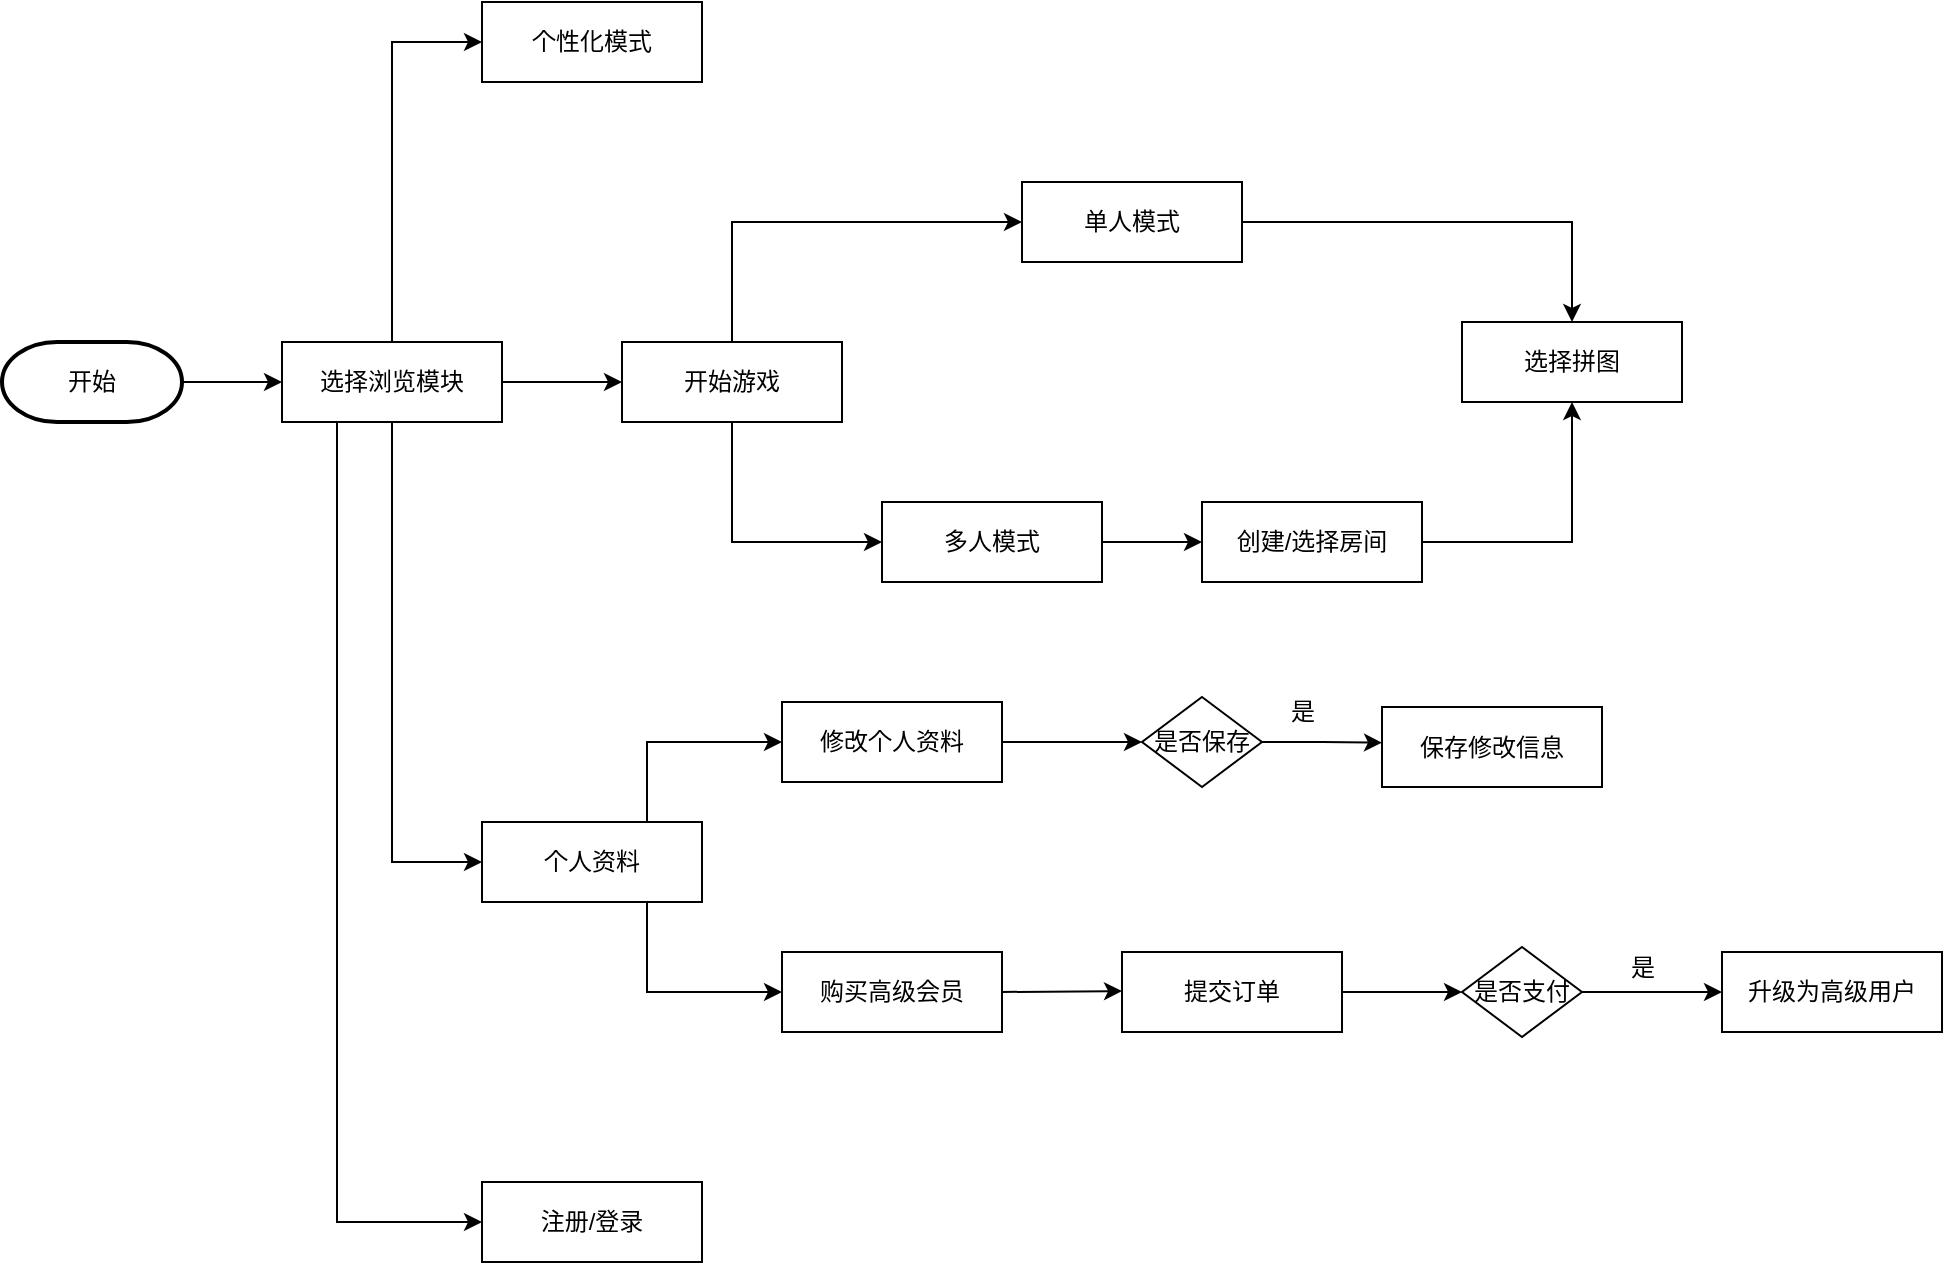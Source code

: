 <mxfile version="24.4.14" type="github">
  <diagram name="第 1 页" id="J0EsarE4Onqa_ZG5Tu-q">
    <mxGraphModel dx="838" dy="540" grid="1" gridSize="10" guides="1" tooltips="1" connect="1" arrows="1" fold="1" page="1" pageScale="1" pageWidth="827" pageHeight="1169" math="0" shadow="0">
      <root>
        <mxCell id="0" />
        <mxCell id="1" parent="0" />
        <mxCell id="EIHMiiQ0xbYd-bG4uxIF-5" style="edgeStyle=orthogonalEdgeStyle;rounded=0;orthogonalLoop=1;jettySize=auto;html=1;exitX=1;exitY=0.5;exitDx=0;exitDy=0;exitPerimeter=0;entryX=0;entryY=0.5;entryDx=0;entryDy=0;" edge="1" parent="1" source="EIHMiiQ0xbYd-bG4uxIF-2" target="EIHMiiQ0xbYd-bG4uxIF-3">
          <mxGeometry relative="1" as="geometry" />
        </mxCell>
        <mxCell id="EIHMiiQ0xbYd-bG4uxIF-2" value="开始" style="strokeWidth=2;html=1;shape=mxgraph.flowchart.terminator;whiteSpace=wrap;" vertex="1" parent="1">
          <mxGeometry x="40" y="260" width="90" height="40" as="geometry" />
        </mxCell>
        <mxCell id="EIHMiiQ0xbYd-bG4uxIF-19" style="edgeStyle=orthogonalEdgeStyle;rounded=0;orthogonalLoop=1;jettySize=auto;html=1;exitX=0.5;exitY=1;exitDx=0;exitDy=0;entryX=0;entryY=0.5;entryDx=0;entryDy=0;" edge="1" parent="1" source="EIHMiiQ0xbYd-bG4uxIF-3" target="EIHMiiQ0xbYd-bG4uxIF-10">
          <mxGeometry relative="1" as="geometry" />
        </mxCell>
        <mxCell id="EIHMiiQ0xbYd-bG4uxIF-21" style="edgeStyle=orthogonalEdgeStyle;rounded=0;orthogonalLoop=1;jettySize=auto;html=1;exitX=0.5;exitY=0;exitDx=0;exitDy=0;entryX=0;entryY=0.5;entryDx=0;entryDy=0;" edge="1" parent="1" source="EIHMiiQ0xbYd-bG4uxIF-3" target="EIHMiiQ0xbYd-bG4uxIF-9">
          <mxGeometry relative="1" as="geometry" />
        </mxCell>
        <mxCell id="EIHMiiQ0xbYd-bG4uxIF-78" style="edgeStyle=orthogonalEdgeStyle;rounded=0;orthogonalLoop=1;jettySize=auto;html=1;exitX=0.25;exitY=1;exitDx=0;exitDy=0;entryX=0;entryY=0.5;entryDx=0;entryDy=0;" edge="1" parent="1" source="EIHMiiQ0xbYd-bG4uxIF-3" target="EIHMiiQ0xbYd-bG4uxIF-77">
          <mxGeometry relative="1" as="geometry" />
        </mxCell>
        <mxCell id="EIHMiiQ0xbYd-bG4uxIF-3" value="选择浏览模块" style="rounded=0;whiteSpace=wrap;html=1;" vertex="1" parent="1">
          <mxGeometry x="180" y="260" width="110" height="40" as="geometry" />
        </mxCell>
        <mxCell id="EIHMiiQ0xbYd-bG4uxIF-9" value="个性化模式" style="rounded=0;whiteSpace=wrap;html=1;" vertex="1" parent="1">
          <mxGeometry x="280" y="90" width="110" height="40" as="geometry" />
        </mxCell>
        <mxCell id="EIHMiiQ0xbYd-bG4uxIF-35" style="edgeStyle=orthogonalEdgeStyle;rounded=0;orthogonalLoop=1;jettySize=auto;html=1;exitX=0.75;exitY=0;exitDx=0;exitDy=0;entryX=0;entryY=0.5;entryDx=0;entryDy=0;" edge="1" parent="1" source="EIHMiiQ0xbYd-bG4uxIF-10" target="EIHMiiQ0xbYd-bG4uxIF-33">
          <mxGeometry relative="1" as="geometry" />
        </mxCell>
        <mxCell id="EIHMiiQ0xbYd-bG4uxIF-36" style="edgeStyle=orthogonalEdgeStyle;rounded=0;orthogonalLoop=1;jettySize=auto;html=1;exitX=0.75;exitY=1;exitDx=0;exitDy=0;entryX=0;entryY=0.5;entryDx=0;entryDy=0;" edge="1" parent="1" source="EIHMiiQ0xbYd-bG4uxIF-10" target="EIHMiiQ0xbYd-bG4uxIF-34">
          <mxGeometry relative="1" as="geometry" />
        </mxCell>
        <mxCell id="EIHMiiQ0xbYd-bG4uxIF-10" value="个人资料" style="rounded=0;whiteSpace=wrap;html=1;" vertex="1" parent="1">
          <mxGeometry x="280" y="500" width="110" height="40" as="geometry" />
        </mxCell>
        <mxCell id="EIHMiiQ0xbYd-bG4uxIF-24" value="" style="edgeStyle=orthogonalEdgeStyle;rounded=0;orthogonalLoop=1;jettySize=auto;html=1;exitX=1;exitY=0.5;exitDx=0;exitDy=0;" edge="1" parent="1" source="EIHMiiQ0xbYd-bG4uxIF-3" target="EIHMiiQ0xbYd-bG4uxIF-23">
          <mxGeometry relative="1" as="geometry">
            <mxPoint x="360" y="280.316" as="targetPoint" />
            <mxPoint x="270" y="280" as="sourcePoint" />
          </mxGeometry>
        </mxCell>
        <mxCell id="EIHMiiQ0xbYd-bG4uxIF-29" style="edgeStyle=orthogonalEdgeStyle;rounded=0;orthogonalLoop=1;jettySize=auto;html=1;exitX=0.5;exitY=0;exitDx=0;exitDy=0;entryX=0;entryY=0.5;entryDx=0;entryDy=0;" edge="1" parent="1" source="EIHMiiQ0xbYd-bG4uxIF-23" target="EIHMiiQ0xbYd-bG4uxIF-27">
          <mxGeometry relative="1" as="geometry" />
        </mxCell>
        <mxCell id="EIHMiiQ0xbYd-bG4uxIF-31" style="edgeStyle=orthogonalEdgeStyle;rounded=0;orthogonalLoop=1;jettySize=auto;html=1;exitX=0.5;exitY=1;exitDx=0;exitDy=0;entryX=0;entryY=0.5;entryDx=0;entryDy=0;" edge="1" parent="1" source="EIHMiiQ0xbYd-bG4uxIF-23" target="EIHMiiQ0xbYd-bG4uxIF-28">
          <mxGeometry relative="1" as="geometry" />
        </mxCell>
        <mxCell id="EIHMiiQ0xbYd-bG4uxIF-23" value="开始游戏" style="rounded=0;whiteSpace=wrap;html=1;" vertex="1" parent="1">
          <mxGeometry x="350" y="260" width="110" height="40" as="geometry" />
        </mxCell>
        <mxCell id="EIHMiiQ0xbYd-bG4uxIF-74" style="edgeStyle=orthogonalEdgeStyle;rounded=0;orthogonalLoop=1;jettySize=auto;html=1;exitX=1;exitY=0.5;exitDx=0;exitDy=0;entryX=0.5;entryY=0;entryDx=0;entryDy=0;" edge="1" parent="1" source="EIHMiiQ0xbYd-bG4uxIF-27" target="EIHMiiQ0xbYd-bG4uxIF-73">
          <mxGeometry relative="1" as="geometry" />
        </mxCell>
        <mxCell id="EIHMiiQ0xbYd-bG4uxIF-27" value="单人模式" style="rounded=0;whiteSpace=wrap;html=1;" vertex="1" parent="1">
          <mxGeometry x="550" y="180" width="110" height="40" as="geometry" />
        </mxCell>
        <mxCell id="EIHMiiQ0xbYd-bG4uxIF-71" style="edgeStyle=orthogonalEdgeStyle;rounded=0;orthogonalLoop=1;jettySize=auto;html=1;exitX=1;exitY=0.5;exitDx=0;exitDy=0;entryX=0;entryY=0.5;entryDx=0;entryDy=0;" edge="1" parent="1" source="EIHMiiQ0xbYd-bG4uxIF-28" target="EIHMiiQ0xbYd-bG4uxIF-70">
          <mxGeometry relative="1" as="geometry" />
        </mxCell>
        <mxCell id="EIHMiiQ0xbYd-bG4uxIF-28" value="多人模式" style="rounded=0;whiteSpace=wrap;html=1;" vertex="1" parent="1">
          <mxGeometry x="480" y="340" width="110" height="40" as="geometry" />
        </mxCell>
        <mxCell id="EIHMiiQ0xbYd-bG4uxIF-38" style="edgeStyle=orthogonalEdgeStyle;rounded=0;orthogonalLoop=1;jettySize=auto;html=1;exitX=1;exitY=0.5;exitDx=0;exitDy=0;entryX=0;entryY=0.5;entryDx=0;entryDy=0;" edge="1" parent="1" source="EIHMiiQ0xbYd-bG4uxIF-33" target="EIHMiiQ0xbYd-bG4uxIF-37">
          <mxGeometry relative="1" as="geometry" />
        </mxCell>
        <mxCell id="EIHMiiQ0xbYd-bG4uxIF-33" value="修改个人资料" style="rounded=0;whiteSpace=wrap;html=1;" vertex="1" parent="1">
          <mxGeometry x="430" y="440" width="110" height="40" as="geometry" />
        </mxCell>
        <mxCell id="EIHMiiQ0xbYd-bG4uxIF-48" style="edgeStyle=orthogonalEdgeStyle;rounded=0;orthogonalLoop=1;jettySize=auto;html=1;exitX=1;exitY=0.5;exitDx=0;exitDy=0;" edge="1" parent="1" source="EIHMiiQ0xbYd-bG4uxIF-34">
          <mxGeometry relative="1" as="geometry">
            <mxPoint x="600" y="584.526" as="targetPoint" />
          </mxGeometry>
        </mxCell>
        <mxCell id="EIHMiiQ0xbYd-bG4uxIF-34" value="购买高级会员" style="rounded=0;whiteSpace=wrap;html=1;" vertex="1" parent="1">
          <mxGeometry x="430" y="565" width="110" height="40" as="geometry" />
        </mxCell>
        <mxCell id="EIHMiiQ0xbYd-bG4uxIF-41" style="edgeStyle=orthogonalEdgeStyle;rounded=0;orthogonalLoop=1;jettySize=auto;html=1;exitX=1;exitY=0.5;exitDx=0;exitDy=0;" edge="1" parent="1" source="EIHMiiQ0xbYd-bG4uxIF-37">
          <mxGeometry relative="1" as="geometry">
            <mxPoint x="730" y="460.316" as="targetPoint" />
          </mxGeometry>
        </mxCell>
        <mxCell id="EIHMiiQ0xbYd-bG4uxIF-37" value="是否保存" style="rhombus;whiteSpace=wrap;html=1;" vertex="1" parent="1">
          <mxGeometry x="610" y="437.5" width="60" height="45" as="geometry" />
        </mxCell>
        <mxCell id="EIHMiiQ0xbYd-bG4uxIF-42" value="是" style="text;html=1;align=center;verticalAlign=middle;resizable=0;points=[];autosize=1;strokeColor=none;fillColor=none;" vertex="1" parent="1">
          <mxGeometry x="670" y="430" width="40" height="30" as="geometry" />
        </mxCell>
        <mxCell id="EIHMiiQ0xbYd-bG4uxIF-44" value="保存修改信息" style="rounded=0;whiteSpace=wrap;html=1;" vertex="1" parent="1">
          <mxGeometry x="730" y="442.5" width="110" height="40" as="geometry" />
        </mxCell>
        <mxCell id="EIHMiiQ0xbYd-bG4uxIF-55" style="edgeStyle=orthogonalEdgeStyle;rounded=0;orthogonalLoop=1;jettySize=auto;html=1;exitX=1;exitY=0.5;exitDx=0;exitDy=0;entryX=0;entryY=0.5;entryDx=0;entryDy=0;" edge="1" parent="1" source="EIHMiiQ0xbYd-bG4uxIF-49" target="EIHMiiQ0xbYd-bG4uxIF-52">
          <mxGeometry relative="1" as="geometry" />
        </mxCell>
        <mxCell id="EIHMiiQ0xbYd-bG4uxIF-49" value="提交订单" style="rounded=0;whiteSpace=wrap;html=1;" vertex="1" parent="1">
          <mxGeometry x="600" y="565" width="110" height="40" as="geometry" />
        </mxCell>
        <mxCell id="EIHMiiQ0xbYd-bG4uxIF-60" style="edgeStyle=orthogonalEdgeStyle;rounded=0;orthogonalLoop=1;jettySize=auto;html=1;exitX=1;exitY=0.5;exitDx=0;exitDy=0;entryX=0;entryY=0.5;entryDx=0;entryDy=0;" edge="1" parent="1" source="EIHMiiQ0xbYd-bG4uxIF-52" target="EIHMiiQ0xbYd-bG4uxIF-58">
          <mxGeometry relative="1" as="geometry" />
        </mxCell>
        <mxCell id="EIHMiiQ0xbYd-bG4uxIF-52" value="是否支付" style="rhombus;whiteSpace=wrap;html=1;" vertex="1" parent="1">
          <mxGeometry x="770" y="562.5" width="60" height="45" as="geometry" />
        </mxCell>
        <mxCell id="EIHMiiQ0xbYd-bG4uxIF-58" value="升级为高级用户" style="rounded=0;whiteSpace=wrap;html=1;" vertex="1" parent="1">
          <mxGeometry x="900" y="565" width="110" height="40" as="geometry" />
        </mxCell>
        <mxCell id="EIHMiiQ0xbYd-bG4uxIF-62" value="是" style="text;html=1;align=center;verticalAlign=middle;resizable=0;points=[];autosize=1;strokeColor=none;fillColor=none;" vertex="1" parent="1">
          <mxGeometry x="840" y="558" width="40" height="30" as="geometry" />
        </mxCell>
        <mxCell id="EIHMiiQ0xbYd-bG4uxIF-75" style="edgeStyle=orthogonalEdgeStyle;rounded=0;orthogonalLoop=1;jettySize=auto;html=1;exitX=1;exitY=0.5;exitDx=0;exitDy=0;entryX=0.5;entryY=1;entryDx=0;entryDy=0;" edge="1" parent="1" source="EIHMiiQ0xbYd-bG4uxIF-70" target="EIHMiiQ0xbYd-bG4uxIF-73">
          <mxGeometry relative="1" as="geometry" />
        </mxCell>
        <mxCell id="EIHMiiQ0xbYd-bG4uxIF-70" value="创建/选择房间" style="rounded=0;whiteSpace=wrap;html=1;" vertex="1" parent="1">
          <mxGeometry x="640" y="340" width="110" height="40" as="geometry" />
        </mxCell>
        <mxCell id="EIHMiiQ0xbYd-bG4uxIF-73" value="选择拼图" style="rounded=0;whiteSpace=wrap;html=1;" vertex="1" parent="1">
          <mxGeometry x="770" y="250" width="110" height="40" as="geometry" />
        </mxCell>
        <mxCell id="EIHMiiQ0xbYd-bG4uxIF-77" value="注册/登录" style="rounded=0;whiteSpace=wrap;html=1;" vertex="1" parent="1">
          <mxGeometry x="280" y="680" width="110" height="40" as="geometry" />
        </mxCell>
      </root>
    </mxGraphModel>
  </diagram>
</mxfile>
